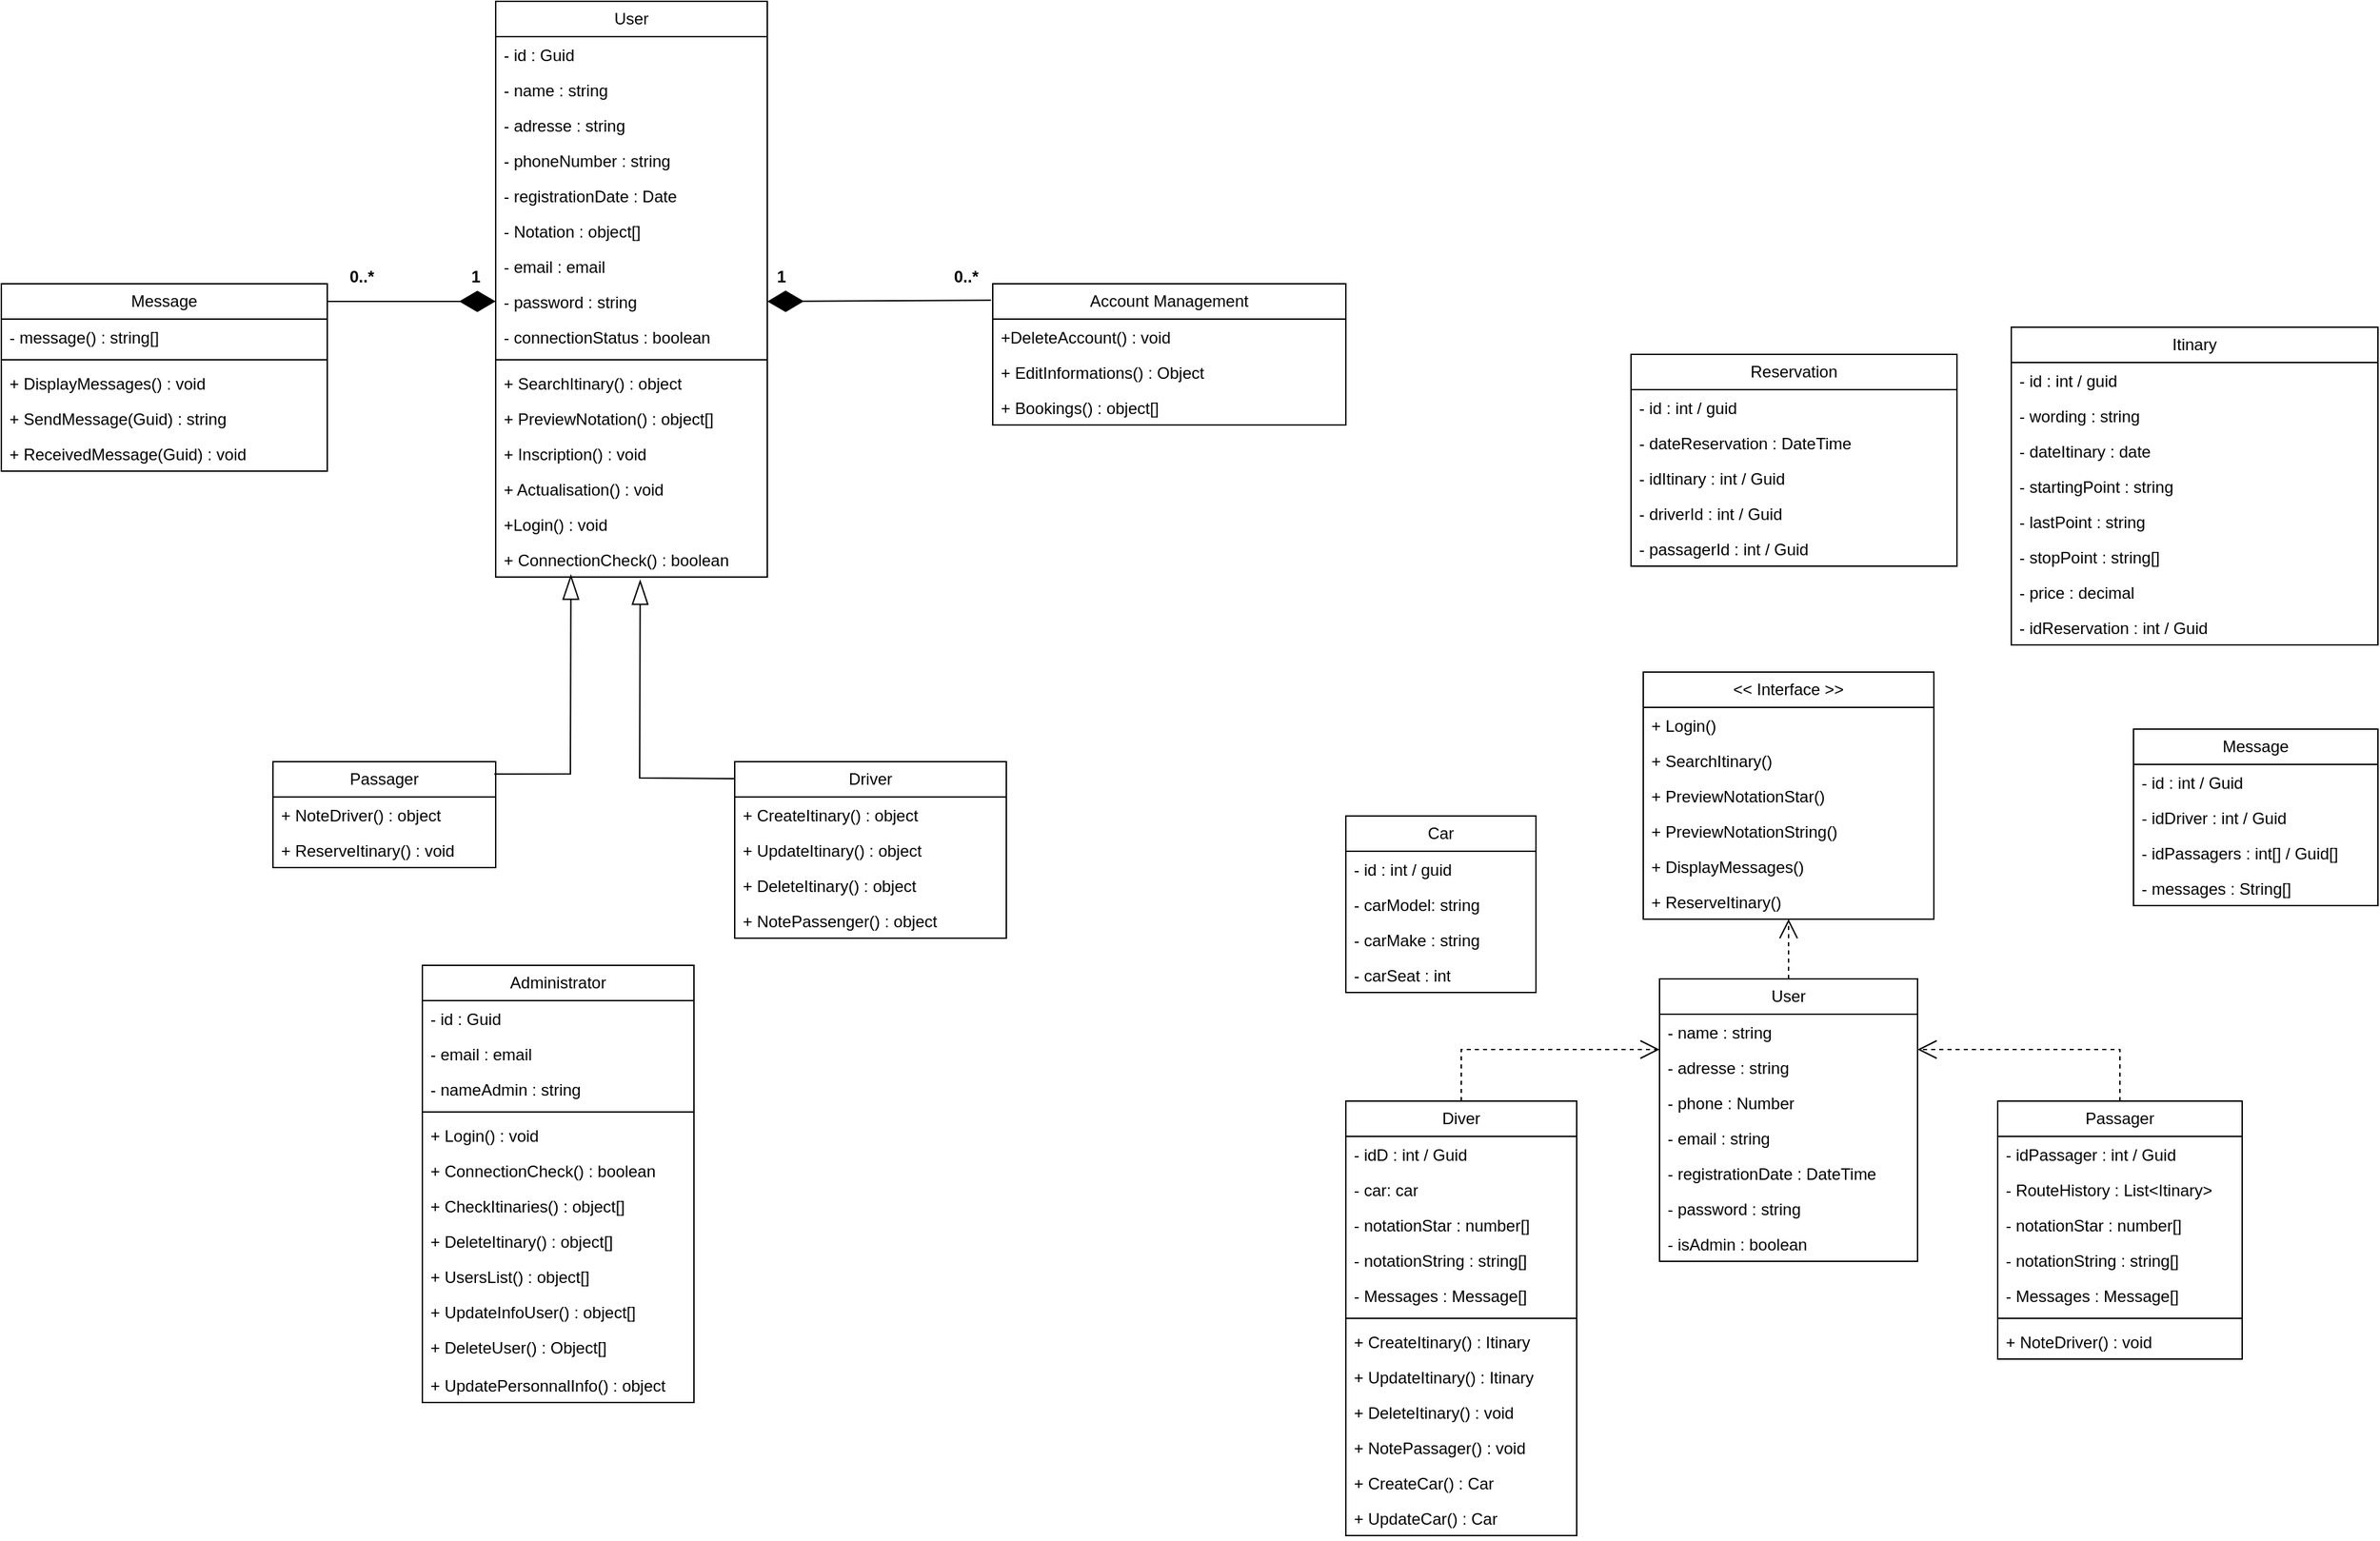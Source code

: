 <mxfile version="26.1.0">
  <diagram name="Page-1" id="EffUQz9Fc1N93kH9wc6N">
    <mxGraphModel dx="1901" dy="687" grid="1" gridSize="10" guides="1" tooltips="1" connect="1" arrows="1" fold="1" page="1" pageScale="1" pageWidth="827" pageHeight="1169" math="0" shadow="0">
      <root>
        <mxCell id="0" />
        <mxCell id="1" parent="0" />
        <mxCell id="DANqb6_CZBiQC35ufu35-1" value="User" style="swimlane;fontStyle=0;childLayout=stackLayout;horizontal=1;startSize=26;fillColor=none;horizontalStack=0;resizeParent=1;resizeParentMax=0;resizeLast=0;collapsible=1;marginBottom=0;whiteSpace=wrap;html=1;" parent="1" vertex="1">
          <mxGeometry x="214" y="100" width="200" height="424" as="geometry" />
        </mxCell>
        <mxCell id="DANqb6_CZBiQC35ufu35-2" value="- id : Guid" style="text;strokeColor=none;fillColor=none;align=left;verticalAlign=top;spacingLeft=4;spacingRight=4;overflow=hidden;rotatable=0;points=[[0,0.5],[1,0.5]];portConstraint=eastwest;whiteSpace=wrap;html=1;" parent="DANqb6_CZBiQC35ufu35-1" vertex="1">
          <mxGeometry y="26" width="200" height="26" as="geometry" />
        </mxCell>
        <mxCell id="DANqb6_CZBiQC35ufu35-19" value="- name : string" style="text;strokeColor=none;fillColor=none;align=left;verticalAlign=top;spacingLeft=4;spacingRight=4;overflow=hidden;rotatable=0;points=[[0,0.5],[1,0.5]];portConstraint=eastwest;whiteSpace=wrap;html=1;" parent="DANqb6_CZBiQC35ufu35-1" vertex="1">
          <mxGeometry y="52" width="200" height="26" as="geometry" />
        </mxCell>
        <mxCell id="DANqb6_CZBiQC35ufu35-31" value="- adresse : string" style="text;strokeColor=none;fillColor=none;align=left;verticalAlign=top;spacingLeft=4;spacingRight=4;overflow=hidden;rotatable=0;points=[[0,0.5],[1,0.5]];portConstraint=eastwest;whiteSpace=wrap;html=1;" parent="DANqb6_CZBiQC35ufu35-1" vertex="1">
          <mxGeometry y="78" width="200" height="26" as="geometry" />
        </mxCell>
        <mxCell id="DANqb6_CZBiQC35ufu35-9" value="- phoneNumber : string" style="text;strokeColor=none;fillColor=none;align=left;verticalAlign=top;spacingLeft=4;spacingRight=4;overflow=hidden;rotatable=0;points=[[0,0.5],[1,0.5]];portConstraint=eastwest;whiteSpace=wrap;html=1;" parent="DANqb6_CZBiQC35ufu35-1" vertex="1">
          <mxGeometry y="104" width="200" height="26" as="geometry" />
        </mxCell>
        <mxCell id="DANqb6_CZBiQC35ufu35-5" value="- registrationDate : Date " style="text;strokeColor=none;fillColor=none;align=left;verticalAlign=top;spacingLeft=4;spacingRight=4;overflow=hidden;rotatable=0;points=[[0,0.5],[1,0.5]];portConstraint=eastwest;whiteSpace=wrap;html=1;" parent="DANqb6_CZBiQC35ufu35-1" vertex="1">
          <mxGeometry y="130" width="200" height="26" as="geometry" />
        </mxCell>
        <mxCell id="DANqb6_CZBiQC35ufu35-36" value="- Notation : object[]" style="text;strokeColor=none;fillColor=none;align=left;verticalAlign=top;spacingLeft=4;spacingRight=4;overflow=hidden;rotatable=0;points=[[0,0.5],[1,0.5]];portConstraint=eastwest;whiteSpace=wrap;html=1;" parent="DANqb6_CZBiQC35ufu35-1" vertex="1">
          <mxGeometry y="156" width="200" height="26" as="geometry" />
        </mxCell>
        <mxCell id="DANqb6_CZBiQC35ufu35-8" value="- email : email" style="text;strokeColor=none;fillColor=none;align=left;verticalAlign=top;spacingLeft=4;spacingRight=4;overflow=hidden;rotatable=0;points=[[0,0.5],[1,0.5]];portConstraint=eastwest;whiteSpace=wrap;html=1;" parent="DANqb6_CZBiQC35ufu35-1" vertex="1">
          <mxGeometry y="182" width="200" height="26" as="geometry" />
        </mxCell>
        <mxCell id="DANqb6_CZBiQC35ufu35-3" value="- password : string" style="text;strokeColor=none;fillColor=none;align=left;verticalAlign=top;spacingLeft=4;spacingRight=4;overflow=hidden;rotatable=0;points=[[0,0.5],[1,0.5]];portConstraint=eastwest;whiteSpace=wrap;html=1;" parent="DANqb6_CZBiQC35ufu35-1" vertex="1">
          <mxGeometry y="208" width="200" height="26" as="geometry" />
        </mxCell>
        <mxCell id="DANqb6_CZBiQC35ufu35-4" value="- connectionStatus : boolean" style="text;strokeColor=none;fillColor=none;align=left;verticalAlign=top;spacingLeft=4;spacingRight=4;overflow=hidden;rotatable=0;points=[[0,0.5],[1,0.5]];portConstraint=eastwest;whiteSpace=wrap;html=1;" parent="DANqb6_CZBiQC35ufu35-1" vertex="1">
          <mxGeometry y="234" width="200" height="26" as="geometry" />
        </mxCell>
        <mxCell id="DANqb6_CZBiQC35ufu35-7" value="" style="line;strokeWidth=1;fillColor=none;align=left;verticalAlign=middle;spacingTop=-1;spacingLeft=3;spacingRight=3;rotatable=0;labelPosition=right;points=[];portConstraint=eastwest;strokeColor=inherit;" parent="DANqb6_CZBiQC35ufu35-1" vertex="1">
          <mxGeometry y="260" width="200" height="8" as="geometry" />
        </mxCell>
        <mxCell id="DANqb6_CZBiQC35ufu35-39" value="+ SearchItinary() : object" style="text;strokeColor=none;fillColor=none;align=left;verticalAlign=top;spacingLeft=4;spacingRight=4;overflow=hidden;rotatable=0;points=[[0,0.5],[1,0.5]];portConstraint=eastwest;whiteSpace=wrap;html=1;" parent="DANqb6_CZBiQC35ufu35-1" vertex="1">
          <mxGeometry y="268" width="200" height="26" as="geometry" />
        </mxCell>
        <mxCell id="DANqb6_CZBiQC35ufu35-38" value="+ PreviewNotation() : object[]" style="text;strokeColor=none;fillColor=none;align=left;verticalAlign=top;spacingLeft=4;spacingRight=4;overflow=hidden;rotatable=0;points=[[0,0.5],[1,0.5]];portConstraint=eastwest;whiteSpace=wrap;html=1;" parent="DANqb6_CZBiQC35ufu35-1" vertex="1">
          <mxGeometry y="294" width="200" height="26" as="geometry" />
        </mxCell>
        <mxCell id="DANqb6_CZBiQC35ufu35-33" value="+ Inscription() : void" style="text;strokeColor=none;fillColor=none;align=left;verticalAlign=top;spacingLeft=4;spacingRight=4;overflow=hidden;rotatable=0;points=[[0,0.5],[1,0.5]];portConstraint=eastwest;whiteSpace=wrap;html=1;" parent="DANqb6_CZBiQC35ufu35-1" vertex="1">
          <mxGeometry y="320" width="200" height="26" as="geometry" />
        </mxCell>
        <mxCell id="DANqb6_CZBiQC35ufu35-34" value="+ Actualisation() : void" style="text;strokeColor=none;fillColor=none;align=left;verticalAlign=top;spacingLeft=4;spacingRight=4;overflow=hidden;rotatable=0;points=[[0,0.5],[1,0.5]];portConstraint=eastwest;whiteSpace=wrap;html=1;" parent="DANqb6_CZBiQC35ufu35-1" vertex="1">
          <mxGeometry y="346" width="200" height="26" as="geometry" />
        </mxCell>
        <mxCell id="DANqb6_CZBiQC35ufu35-32" value="+Login() : void" style="text;strokeColor=none;fillColor=none;align=left;verticalAlign=top;spacingLeft=4;spacingRight=4;overflow=hidden;rotatable=0;points=[[0,0.5],[1,0.5]];portConstraint=eastwest;whiteSpace=wrap;html=1;" parent="DANqb6_CZBiQC35ufu35-1" vertex="1">
          <mxGeometry y="372" width="200" height="26" as="geometry" />
        </mxCell>
        <mxCell id="DANqb6_CZBiQC35ufu35-6" value="+ ConnectionCheck() : boolean" style="text;strokeColor=none;fillColor=none;align=left;verticalAlign=top;spacingLeft=4;spacingRight=4;overflow=hidden;rotatable=0;points=[[0,0.5],[1,0.5]];portConstraint=eastwest;whiteSpace=wrap;html=1;" parent="DANqb6_CZBiQC35ufu35-1" vertex="1">
          <mxGeometry y="398" width="200" height="26" as="geometry" />
        </mxCell>
        <mxCell id="DANqb6_CZBiQC35ufu35-10" value="Administrator" style="swimlane;fontStyle=0;childLayout=stackLayout;horizontal=1;startSize=26;fillColor=none;horizontalStack=0;resizeParent=1;resizeParentMax=0;resizeLast=0;collapsible=1;marginBottom=0;whiteSpace=wrap;html=1;" parent="1" vertex="1">
          <mxGeometry x="160" y="810" width="200" height="322" as="geometry" />
        </mxCell>
        <mxCell id="DANqb6_CZBiQC35ufu35-11" value="- id : Guid" style="text;strokeColor=none;fillColor=none;align=left;verticalAlign=top;spacingLeft=4;spacingRight=4;overflow=hidden;rotatable=0;points=[[0,0.5],[1,0.5]];portConstraint=eastwest;whiteSpace=wrap;html=1;" parent="DANqb6_CZBiQC35ufu35-10" vertex="1">
          <mxGeometry y="26" width="200" height="26" as="geometry" />
        </mxCell>
        <mxCell id="DANqb6_CZBiQC35ufu35-12" value="- email : email" style="text;strokeColor=none;fillColor=none;align=left;verticalAlign=top;spacingLeft=4;spacingRight=4;overflow=hidden;rotatable=0;points=[[0,0.5],[1,0.5]];portConstraint=eastwest;whiteSpace=wrap;html=1;" parent="DANqb6_CZBiQC35ufu35-10" vertex="1">
          <mxGeometry y="52" width="200" height="26" as="geometry" />
        </mxCell>
        <mxCell id="DANqb6_CZBiQC35ufu35-13" value="- nameAdmin : string" style="text;strokeColor=none;fillColor=none;align=left;verticalAlign=top;spacingLeft=4;spacingRight=4;overflow=hidden;rotatable=0;points=[[0,0.5],[1,0.5]];portConstraint=eastwest;whiteSpace=wrap;html=1;" parent="DANqb6_CZBiQC35ufu35-10" vertex="1">
          <mxGeometry y="78" width="200" height="26" as="geometry" />
        </mxCell>
        <mxCell id="DANqb6_CZBiQC35ufu35-17" value="" style="line;strokeWidth=1;fillColor=none;align=left;verticalAlign=middle;spacingTop=-1;spacingLeft=3;spacingRight=3;rotatable=0;labelPosition=right;points=[];portConstraint=eastwest;strokeColor=inherit;" parent="DANqb6_CZBiQC35ufu35-10" vertex="1">
          <mxGeometry y="104" width="200" height="8" as="geometry" />
        </mxCell>
        <mxCell id="DANqb6_CZBiQC35ufu35-58" value="+ Login() : void" style="text;strokeColor=none;fillColor=none;align=left;verticalAlign=top;spacingLeft=4;spacingRight=4;overflow=hidden;rotatable=0;points=[[0,0.5],[1,0.5]];portConstraint=eastwest;whiteSpace=wrap;html=1;" parent="DANqb6_CZBiQC35ufu35-10" vertex="1">
          <mxGeometry y="112" width="200" height="26" as="geometry" />
        </mxCell>
        <mxCell id="DANqb6_CZBiQC35ufu35-18" value="+ ConnectionCheck() : boolean" style="text;strokeColor=none;fillColor=none;align=left;verticalAlign=top;spacingLeft=4;spacingRight=4;overflow=hidden;rotatable=0;points=[[0,0.5],[1,0.5]];portConstraint=eastwest;whiteSpace=wrap;html=1;" parent="DANqb6_CZBiQC35ufu35-10" vertex="1">
          <mxGeometry y="138" width="200" height="26" as="geometry" />
        </mxCell>
        <mxCell id="DANqb6_CZBiQC35ufu35-59" value="+ CheckItinaries() : object[]" style="text;strokeColor=none;fillColor=none;align=left;verticalAlign=top;spacingLeft=4;spacingRight=4;overflow=hidden;rotatable=0;points=[[0,0.5],[1,0.5]];portConstraint=eastwest;whiteSpace=wrap;html=1;" parent="DANqb6_CZBiQC35ufu35-10" vertex="1">
          <mxGeometry y="164" width="200" height="26" as="geometry" />
        </mxCell>
        <mxCell id="DANqb6_CZBiQC35ufu35-64" value="+ DeleteItinary() : object[]" style="text;strokeColor=none;fillColor=none;align=left;verticalAlign=top;spacingLeft=4;spacingRight=4;overflow=hidden;rotatable=0;points=[[0,0.5],[1,0.5]];portConstraint=eastwest;whiteSpace=wrap;html=1;" parent="DANqb6_CZBiQC35ufu35-10" vertex="1">
          <mxGeometry y="190" width="200" height="26" as="geometry" />
        </mxCell>
        <mxCell id="DANqb6_CZBiQC35ufu35-60" value="+ UsersList() : object[]" style="text;strokeColor=none;fillColor=none;align=left;verticalAlign=top;spacingLeft=4;spacingRight=4;overflow=hidden;rotatable=0;points=[[0,0.5],[1,0.5]];portConstraint=eastwest;whiteSpace=wrap;html=1;" parent="DANqb6_CZBiQC35ufu35-10" vertex="1">
          <mxGeometry y="216" width="200" height="26" as="geometry" />
        </mxCell>
        <mxCell id="DANqb6_CZBiQC35ufu35-61" value="+ UpdateInfoUser() : object[]" style="text;strokeColor=none;fillColor=none;align=left;verticalAlign=top;spacingLeft=4;spacingRight=4;overflow=hidden;rotatable=0;points=[[0,0.5],[1,0.5]];portConstraint=eastwest;whiteSpace=wrap;html=1;" parent="DANqb6_CZBiQC35ufu35-10" vertex="1">
          <mxGeometry y="242" width="200" height="26" as="geometry" />
        </mxCell>
        <mxCell id="DANqb6_CZBiQC35ufu35-62" value="+ DeleteUser() : Object[]" style="text;strokeColor=none;fillColor=none;align=left;verticalAlign=top;spacingLeft=4;spacingRight=4;overflow=hidden;rotatable=0;points=[[0,0.5],[1,0.5]];portConstraint=eastwest;whiteSpace=wrap;html=1;" parent="DANqb6_CZBiQC35ufu35-10" vertex="1">
          <mxGeometry y="268" width="200" height="28" as="geometry" />
        </mxCell>
        <mxCell id="DANqb6_CZBiQC35ufu35-63" value="+ UpdatePersonnalInfo() : object" style="text;strokeColor=none;fillColor=none;align=left;verticalAlign=top;spacingLeft=4;spacingRight=4;overflow=hidden;rotatable=0;points=[[0,0.5],[1,0.5]];portConstraint=eastwest;whiteSpace=wrap;html=1;" parent="DANqb6_CZBiQC35ufu35-10" vertex="1">
          <mxGeometry y="296" width="200" height="26" as="geometry" />
        </mxCell>
        <mxCell id="DANqb6_CZBiQC35ufu35-21" value="Passager" style="swimlane;fontStyle=0;childLayout=stackLayout;horizontal=1;startSize=26;fillColor=none;horizontalStack=0;resizeParent=1;resizeParentMax=0;resizeLast=0;collapsible=1;marginBottom=0;whiteSpace=wrap;html=1;" parent="1" vertex="1">
          <mxGeometry x="50" y="660" width="164" height="78" as="geometry" />
        </mxCell>
        <mxCell id="DANqb6_CZBiQC35ufu35-22" value="+ NoteDriver() : object" style="text;strokeColor=none;fillColor=none;align=left;verticalAlign=top;spacingLeft=4;spacingRight=4;overflow=hidden;rotatable=0;points=[[0,0.5],[1,0.5]];portConstraint=eastwest;whiteSpace=wrap;html=1;" parent="DANqb6_CZBiQC35ufu35-21" vertex="1">
          <mxGeometry y="26" width="164" height="26" as="geometry" />
        </mxCell>
        <mxCell id="DANqb6_CZBiQC35ufu35-24" value="+ ReserveItinary() : void" style="text;strokeColor=none;fillColor=none;align=left;verticalAlign=top;spacingLeft=4;spacingRight=4;overflow=hidden;rotatable=0;points=[[0,0.5],[1,0.5]];portConstraint=eastwest;whiteSpace=wrap;html=1;" parent="DANqb6_CZBiQC35ufu35-21" vertex="1">
          <mxGeometry y="52" width="164" height="26" as="geometry" />
        </mxCell>
        <mxCell id="DANqb6_CZBiQC35ufu35-25" value="Driver" style="swimlane;fontStyle=0;childLayout=stackLayout;horizontal=1;startSize=26;fillColor=none;horizontalStack=0;resizeParent=1;resizeParentMax=0;resizeLast=0;collapsible=1;marginBottom=0;whiteSpace=wrap;html=1;" parent="1" vertex="1">
          <mxGeometry x="390" y="660" width="200" height="130" as="geometry" />
        </mxCell>
        <mxCell id="DANqb6_CZBiQC35ufu35-26" value="+ CreateItinary() : object" style="text;strokeColor=none;fillColor=none;align=left;verticalAlign=top;spacingLeft=4;spacingRight=4;overflow=hidden;rotatable=0;points=[[0,0.5],[1,0.5]];portConstraint=eastwest;whiteSpace=wrap;html=1;" parent="DANqb6_CZBiQC35ufu35-25" vertex="1">
          <mxGeometry y="26" width="200" height="26" as="geometry" />
        </mxCell>
        <mxCell id="DANqb6_CZBiQC35ufu35-27" value="+ UpdateItinary() : object" style="text;strokeColor=none;fillColor=none;align=left;verticalAlign=top;spacingLeft=4;spacingRight=4;overflow=hidden;rotatable=0;points=[[0,0.5],[1,0.5]];portConstraint=eastwest;whiteSpace=wrap;html=1;" parent="DANqb6_CZBiQC35ufu35-25" vertex="1">
          <mxGeometry y="52" width="200" height="26" as="geometry" />
        </mxCell>
        <mxCell id="DANqb6_CZBiQC35ufu35-28" value="+ DeleteItinary() : object" style="text;strokeColor=none;fillColor=none;align=left;verticalAlign=top;spacingLeft=4;spacingRight=4;overflow=hidden;rotatable=0;points=[[0,0.5],[1,0.5]];portConstraint=eastwest;whiteSpace=wrap;html=1;" parent="DANqb6_CZBiQC35ufu35-25" vertex="1">
          <mxGeometry y="78" width="200" height="26" as="geometry" />
        </mxCell>
        <mxCell id="DANqb6_CZBiQC35ufu35-35" value="+ NotePassenger() : object" style="text;strokeColor=none;fillColor=none;align=left;verticalAlign=top;spacingLeft=4;spacingRight=4;overflow=hidden;rotatable=0;points=[[0,0.5],[1,0.5]];portConstraint=eastwest;whiteSpace=wrap;html=1;" parent="DANqb6_CZBiQC35ufu35-25" vertex="1">
          <mxGeometry y="104" width="200" height="26" as="geometry" />
        </mxCell>
        <mxCell id="DANqb6_CZBiQC35ufu35-29" value="" style="endArrow=blockThin;endSize=16;endFill=0;html=1;rounded=0;entryX=0.277;entryY=0.932;entryDx=0;entryDy=0;entryPerimeter=0;exitX=0.994;exitY=0.117;exitDx=0;exitDy=0;exitPerimeter=0;" parent="1" source="DANqb6_CZBiQC35ufu35-21" target="DANqb6_CZBiQC35ufu35-6" edge="1">
          <mxGeometry x="0.111" y="-1" width="160" relative="1" as="geometry">
            <mxPoint x="250" y="490" as="sourcePoint" />
            <mxPoint x="340" y="400" as="targetPoint" />
            <Array as="points">
              <mxPoint x="269" y="669" />
            </Array>
            <mxPoint as="offset" />
          </mxGeometry>
        </mxCell>
        <mxCell id="DANqb6_CZBiQC35ufu35-30" value="" style="endArrow=blockThin;endSize=16;endFill=0;html=1;rounded=0;entryX=0.532;entryY=1.079;entryDx=0;entryDy=0;exitX=0;exitY=0.096;exitDx=0;exitDy=0;exitPerimeter=0;entryPerimeter=0;" parent="1" source="DANqb6_CZBiQC35ufu35-25" target="DANqb6_CZBiQC35ufu35-6" edge="1">
          <mxGeometry x="0.111" y="-1" width="160" relative="1" as="geometry">
            <mxPoint x="350" y="460" as="sourcePoint" />
            <mxPoint x="283" y="354" as="targetPoint" />
            <Array as="points">
              <mxPoint x="320" y="672" />
            </Array>
            <mxPoint as="offset" />
          </mxGeometry>
        </mxCell>
        <mxCell id="DANqb6_CZBiQC35ufu35-40" value="Message" style="swimlane;fontStyle=0;childLayout=stackLayout;horizontal=1;startSize=26;fillColor=none;horizontalStack=0;resizeParent=1;resizeParentMax=0;resizeLast=0;collapsible=1;marginBottom=0;whiteSpace=wrap;html=1;" parent="1" vertex="1">
          <mxGeometry x="-150" y="308" width="240" height="138" as="geometry" />
        </mxCell>
        <mxCell id="DANqb6_CZBiQC35ufu35-41" value="- message() : string[]" style="text;strokeColor=none;fillColor=none;align=left;verticalAlign=top;spacingLeft=4;spacingRight=4;overflow=hidden;rotatable=0;points=[[0,0.5],[1,0.5]];portConstraint=eastwest;whiteSpace=wrap;html=1;" parent="DANqb6_CZBiQC35ufu35-40" vertex="1">
          <mxGeometry y="26" width="240" height="26" as="geometry" />
        </mxCell>
        <mxCell id="DANqb6_CZBiQC35ufu35-46" value="" style="line;strokeWidth=1;fillColor=none;align=left;verticalAlign=middle;spacingTop=-1;spacingLeft=3;spacingRight=3;rotatable=0;labelPosition=right;points=[];portConstraint=eastwest;strokeColor=inherit;" parent="DANqb6_CZBiQC35ufu35-40" vertex="1">
          <mxGeometry y="52" width="240" height="8" as="geometry" />
        </mxCell>
        <mxCell id="DANqb6_CZBiQC35ufu35-43" value="+ DisplayMessages() : void" style="text;strokeColor=none;fillColor=none;align=left;verticalAlign=top;spacingLeft=4;spacingRight=4;overflow=hidden;rotatable=0;points=[[0,0.5],[1,0.5]];portConstraint=eastwest;whiteSpace=wrap;html=1;" parent="DANqb6_CZBiQC35ufu35-40" vertex="1">
          <mxGeometry y="60" width="240" height="26" as="geometry" />
        </mxCell>
        <mxCell id="DANqb6_CZBiQC35ufu35-44" value="+ SendMessage(Guid) : string" style="text;strokeColor=none;fillColor=none;align=left;verticalAlign=top;spacingLeft=4;spacingRight=4;overflow=hidden;rotatable=0;points=[[0,0.5],[1,0.5]];portConstraint=eastwest;whiteSpace=wrap;html=1;" parent="DANqb6_CZBiQC35ufu35-40" vertex="1">
          <mxGeometry y="86" width="240" height="26" as="geometry" />
        </mxCell>
        <mxCell id="DANqb6_CZBiQC35ufu35-45" value="+ ReceivedMessage(Guid) : void" style="text;strokeColor=none;fillColor=none;align=left;verticalAlign=top;spacingLeft=4;spacingRight=4;overflow=hidden;rotatable=0;points=[[0,0.5],[1,0.5]];portConstraint=eastwest;whiteSpace=wrap;html=1;" parent="DANqb6_CZBiQC35ufu35-40" vertex="1">
          <mxGeometry y="112" width="240" height="26" as="geometry" />
        </mxCell>
        <mxCell id="DANqb6_CZBiQC35ufu35-47" value="" style="endArrow=diamondThin;endFill=1;endSize=24;html=1;rounded=0;entryX=0;entryY=0.5;entryDx=0;entryDy=0;exitX=1;exitY=0.094;exitDx=0;exitDy=0;exitPerimeter=0;" parent="1" source="DANqb6_CZBiQC35ufu35-40" target="DANqb6_CZBiQC35ufu35-3" edge="1">
          <mxGeometry width="160" relative="1" as="geometry">
            <mxPoint x="91" y="323" as="sourcePoint" />
            <mxPoint x="270" y="400" as="targetPoint" />
          </mxGeometry>
        </mxCell>
        <mxCell id="DANqb6_CZBiQC35ufu35-49" value="Account Management" style="swimlane;fontStyle=0;childLayout=stackLayout;horizontal=1;startSize=26;fillColor=none;horizontalStack=0;resizeParent=1;resizeParentMax=0;resizeLast=0;collapsible=1;marginBottom=0;whiteSpace=wrap;html=1;" parent="1" vertex="1">
          <mxGeometry x="580" y="308" width="260" height="104" as="geometry" />
        </mxCell>
        <mxCell id="DANqb6_CZBiQC35ufu35-50" value="+DeleteAccount() : void " style="text;strokeColor=none;fillColor=none;align=left;verticalAlign=top;spacingLeft=4;spacingRight=4;overflow=hidden;rotatable=0;points=[[0,0.5],[1,0.5]];portConstraint=eastwest;whiteSpace=wrap;html=1;" parent="DANqb6_CZBiQC35ufu35-49" vertex="1">
          <mxGeometry y="26" width="260" height="26" as="geometry" />
        </mxCell>
        <mxCell id="DANqb6_CZBiQC35ufu35-51" value="+ EditInformations() : Object" style="text;strokeColor=none;fillColor=none;align=left;verticalAlign=top;spacingLeft=4;spacingRight=4;overflow=hidden;rotatable=0;points=[[0,0.5],[1,0.5]];portConstraint=eastwest;whiteSpace=wrap;html=1;" parent="DANqb6_CZBiQC35ufu35-49" vertex="1">
          <mxGeometry y="52" width="260" height="26" as="geometry" />
        </mxCell>
        <mxCell id="DANqb6_CZBiQC35ufu35-52" value="+ Bookings() : object[]" style="text;strokeColor=none;fillColor=none;align=left;verticalAlign=top;spacingLeft=4;spacingRight=4;overflow=hidden;rotatable=0;points=[[0,0.5],[1,0.5]];portConstraint=eastwest;whiteSpace=wrap;html=1;" parent="DANqb6_CZBiQC35ufu35-49" vertex="1">
          <mxGeometry y="78" width="260" height="26" as="geometry" />
        </mxCell>
        <mxCell id="DANqb6_CZBiQC35ufu35-53" value="" style="endArrow=diamondThin;endFill=1;endSize=24;html=1;rounded=0;entryX=1;entryY=0.5;entryDx=0;entryDy=0;exitX=-0.005;exitY=0.117;exitDx=0;exitDy=0;exitPerimeter=0;" parent="1" source="DANqb6_CZBiQC35ufu35-49" edge="1">
          <mxGeometry width="160" relative="1" as="geometry">
            <mxPoint x="420" y="398" as="sourcePoint" />
            <mxPoint x="414" y="321" as="targetPoint" />
          </mxGeometry>
        </mxCell>
        <mxCell id="DANqb6_CZBiQC35ufu35-54" value="1" style="text;align=center;fontStyle=1;verticalAlign=middle;spacingLeft=3;spacingRight=3;strokeColor=none;rotatable=0;points=[[0,0.5],[1,0.5]];portConstraint=eastwest;html=1;" parent="1" vertex="1">
          <mxGeometry x="184" y="290" width="30" height="26" as="geometry" />
        </mxCell>
        <mxCell id="DANqb6_CZBiQC35ufu35-55" value="0..*" style="text;align=center;fontStyle=1;verticalAlign=middle;spacingLeft=3;spacingRight=3;strokeColor=none;rotatable=0;points=[[0,0.5],[1,0.5]];portConstraint=eastwest;html=1;" parent="1" vertex="1">
          <mxGeometry x="100" y="290" width="30" height="26" as="geometry" />
        </mxCell>
        <mxCell id="DANqb6_CZBiQC35ufu35-56" value="1" style="text;align=center;fontStyle=1;verticalAlign=middle;spacingLeft=3;spacingRight=3;strokeColor=none;rotatable=0;points=[[0,0.5],[1,0.5]];portConstraint=eastwest;html=1;" parent="1" vertex="1">
          <mxGeometry x="414" y="290" width="20" height="26" as="geometry" />
        </mxCell>
        <mxCell id="DANqb6_CZBiQC35ufu35-57" value="0..*" style="text;align=center;fontStyle=1;verticalAlign=middle;spacingLeft=3;spacingRight=3;strokeColor=none;rotatable=0;points=[[0,0.5],[1,0.5]];portConstraint=eastwest;html=1;" parent="1" vertex="1">
          <mxGeometry x="550" y="290" width="20" height="26" as="geometry" />
        </mxCell>
        <mxCell id="p61IUgUvJJQ18MIoxZPD-1" value="Reservation" style="swimlane;fontStyle=0;childLayout=stackLayout;horizontal=1;startSize=26;fillColor=none;horizontalStack=0;resizeParent=1;resizeParentMax=0;resizeLast=0;collapsible=1;marginBottom=0;whiteSpace=wrap;html=1;" parent="1" vertex="1">
          <mxGeometry x="1050" y="360" width="240" height="156" as="geometry" />
        </mxCell>
        <mxCell id="p61IUgUvJJQ18MIoxZPD-2" value="- id : int / guid" style="text;strokeColor=none;fillColor=none;align=left;verticalAlign=top;spacingLeft=4;spacingRight=4;overflow=hidden;rotatable=0;points=[[0,0.5],[1,0.5]];portConstraint=eastwest;whiteSpace=wrap;html=1;" parent="p61IUgUvJJQ18MIoxZPD-1" vertex="1">
          <mxGeometry y="26" width="240" height="26" as="geometry" />
        </mxCell>
        <mxCell id="p61IUgUvJJQ18MIoxZPD-3" value="- dateReservation : DateTime" style="text;strokeColor=none;fillColor=none;align=left;verticalAlign=top;spacingLeft=4;spacingRight=4;overflow=hidden;rotatable=0;points=[[0,0.5],[1,0.5]];portConstraint=eastwest;whiteSpace=wrap;html=1;" parent="p61IUgUvJJQ18MIoxZPD-1" vertex="1">
          <mxGeometry y="52" width="240" height="26" as="geometry" />
        </mxCell>
        <mxCell id="p61IUgUvJJQ18MIoxZPD-11" value="- idItinary : int / Guid" style="text;strokeColor=none;fillColor=none;align=left;verticalAlign=top;spacingLeft=4;spacingRight=4;overflow=hidden;rotatable=0;points=[[0,0.5],[1,0.5]];portConstraint=eastwest;whiteSpace=wrap;html=1;" parent="p61IUgUvJJQ18MIoxZPD-1" vertex="1">
          <mxGeometry y="78" width="240" height="26" as="geometry" />
        </mxCell>
        <mxCell id="906uB7lIra841mXZyVI_-2" value="- driverId : int / Guid" style="text;strokeColor=none;fillColor=none;align=left;verticalAlign=top;spacingLeft=4;spacingRight=4;overflow=hidden;rotatable=0;points=[[0,0.5],[1,0.5]];portConstraint=eastwest;whiteSpace=wrap;html=1;" parent="p61IUgUvJJQ18MIoxZPD-1" vertex="1">
          <mxGeometry y="104" width="240" height="26" as="geometry" />
        </mxCell>
        <mxCell id="906uB7lIra841mXZyVI_-3" value="- passagerId : int / Guid" style="text;strokeColor=none;fillColor=none;align=left;verticalAlign=top;spacingLeft=4;spacingRight=4;overflow=hidden;rotatable=0;points=[[0,0.5],[1,0.5]];portConstraint=eastwest;whiteSpace=wrap;html=1;" parent="p61IUgUvJJQ18MIoxZPD-1" vertex="1">
          <mxGeometry y="130" width="240" height="26" as="geometry" />
        </mxCell>
        <mxCell id="p61IUgUvJJQ18MIoxZPD-5" value="Itinary" style="swimlane;fontStyle=0;childLayout=stackLayout;horizontal=1;startSize=26;fillColor=none;horizontalStack=0;resizeParent=1;resizeParentMax=0;resizeLast=0;collapsible=1;marginBottom=0;whiteSpace=wrap;html=1;" parent="1" vertex="1">
          <mxGeometry x="1330" y="340" width="270" height="234" as="geometry" />
        </mxCell>
        <mxCell id="p61IUgUvJJQ18MIoxZPD-6" value="- id : int / guid" style="text;strokeColor=none;fillColor=none;align=left;verticalAlign=top;spacingLeft=4;spacingRight=4;overflow=hidden;rotatable=0;points=[[0,0.5],[1,0.5]];portConstraint=eastwest;whiteSpace=wrap;html=1;" parent="p61IUgUvJJQ18MIoxZPD-5" vertex="1">
          <mxGeometry y="26" width="270" height="26" as="geometry" />
        </mxCell>
        <mxCell id="p61IUgUvJJQ18MIoxZPD-7" value="- wording : string" style="text;strokeColor=none;fillColor=none;align=left;verticalAlign=top;spacingLeft=4;spacingRight=4;overflow=hidden;rotatable=0;points=[[0,0.5],[1,0.5]];portConstraint=eastwest;whiteSpace=wrap;html=1;" parent="p61IUgUvJJQ18MIoxZPD-5" vertex="1">
          <mxGeometry y="52" width="270" height="26" as="geometry" />
        </mxCell>
        <mxCell id="H7KpmdlffkCdqxC2eq44-50" value="- dateItinary : date" style="text;strokeColor=none;fillColor=none;align=left;verticalAlign=top;spacingLeft=4;spacingRight=4;overflow=hidden;rotatable=0;points=[[0,0.5],[1,0.5]];portConstraint=eastwest;whiteSpace=wrap;html=1;" vertex="1" parent="p61IUgUvJJQ18MIoxZPD-5">
          <mxGeometry y="78" width="270" height="26" as="geometry" />
        </mxCell>
        <mxCell id="p61IUgUvJJQ18MIoxZPD-8" value="- startingPoint : string" style="text;strokeColor=none;fillColor=none;align=left;verticalAlign=top;spacingLeft=4;spacingRight=4;overflow=hidden;rotatable=0;points=[[0,0.5],[1,0.5]];portConstraint=eastwest;whiteSpace=wrap;html=1;" parent="p61IUgUvJJQ18MIoxZPD-5" vertex="1">
          <mxGeometry y="104" width="270" height="26" as="geometry" />
        </mxCell>
        <mxCell id="p61IUgUvJJQ18MIoxZPD-9" value="- lastPoint : string" style="text;strokeColor=none;fillColor=none;align=left;verticalAlign=top;spacingLeft=4;spacingRight=4;overflow=hidden;rotatable=0;points=[[0,0.5],[1,0.5]];portConstraint=eastwest;whiteSpace=wrap;html=1;" parent="p61IUgUvJJQ18MIoxZPD-5" vertex="1">
          <mxGeometry y="130" width="270" height="26" as="geometry" />
        </mxCell>
        <mxCell id="p61IUgUvJJQ18MIoxZPD-10" value="- stopPoint : string[]" style="text;strokeColor=none;fillColor=none;align=left;verticalAlign=top;spacingLeft=4;spacingRight=4;overflow=hidden;rotatable=0;points=[[0,0.5],[1,0.5]];portConstraint=eastwest;whiteSpace=wrap;html=1;" parent="p61IUgUvJJQ18MIoxZPD-5" vertex="1">
          <mxGeometry y="156" width="270" height="26" as="geometry" />
        </mxCell>
        <mxCell id="H7KpmdlffkCdqxC2eq44-3" value="- price : decimal" style="text;strokeColor=none;fillColor=none;align=left;verticalAlign=top;spacingLeft=4;spacingRight=4;overflow=hidden;rotatable=0;points=[[0,0.5],[1,0.5]];portConstraint=eastwest;whiteSpace=wrap;html=1;" vertex="1" parent="p61IUgUvJJQ18MIoxZPD-5">
          <mxGeometry y="182" width="270" height="26" as="geometry" />
        </mxCell>
        <mxCell id="906uB7lIra841mXZyVI_-4" value="- idReservation : int / Guid" style="text;strokeColor=none;fillColor=none;align=left;verticalAlign=top;spacingLeft=4;spacingRight=4;overflow=hidden;rotatable=0;points=[[0,0.5],[1,0.5]];portConstraint=eastwest;whiteSpace=wrap;html=1;" parent="p61IUgUvJJQ18MIoxZPD-5" vertex="1">
          <mxGeometry y="208" width="270" height="26" as="geometry" />
        </mxCell>
        <mxCell id="p61IUgUvJJQ18MIoxZPD-12" value="Car" style="swimlane;fontStyle=0;childLayout=stackLayout;horizontal=1;startSize=26;fillColor=none;horizontalStack=0;resizeParent=1;resizeParentMax=0;resizeLast=0;collapsible=1;marginBottom=0;whiteSpace=wrap;html=1;" parent="1" vertex="1">
          <mxGeometry x="840" y="700" width="140" height="130" as="geometry" />
        </mxCell>
        <mxCell id="p61IUgUvJJQ18MIoxZPD-16" value="- id : int / guid" style="text;strokeColor=none;fillColor=none;align=left;verticalAlign=top;spacingLeft=4;spacingRight=4;overflow=hidden;rotatable=0;points=[[0,0.5],[1,0.5]];portConstraint=eastwest;whiteSpace=wrap;html=1;" parent="p61IUgUvJJQ18MIoxZPD-12" vertex="1">
          <mxGeometry y="26" width="140" height="26" as="geometry" />
        </mxCell>
        <mxCell id="p61IUgUvJJQ18MIoxZPD-13" value="- carModel: string" style="text;strokeColor=none;fillColor=none;align=left;verticalAlign=top;spacingLeft=4;spacingRight=4;overflow=hidden;rotatable=0;points=[[0,0.5],[1,0.5]];portConstraint=eastwest;whiteSpace=wrap;html=1;" parent="p61IUgUvJJQ18MIoxZPD-12" vertex="1">
          <mxGeometry y="52" width="140" height="26" as="geometry" />
        </mxCell>
        <mxCell id="p61IUgUvJJQ18MIoxZPD-14" value="- carMake : string" style="text;strokeColor=none;fillColor=none;align=left;verticalAlign=top;spacingLeft=4;spacingRight=4;overflow=hidden;rotatable=0;points=[[0,0.5],[1,0.5]];portConstraint=eastwest;whiteSpace=wrap;html=1;" parent="p61IUgUvJJQ18MIoxZPD-12" vertex="1">
          <mxGeometry y="78" width="140" height="26" as="geometry" />
        </mxCell>
        <mxCell id="p61IUgUvJJQ18MIoxZPD-15" value="- carSeat : int" style="text;strokeColor=none;fillColor=none;align=left;verticalAlign=top;spacingLeft=4;spacingRight=4;overflow=hidden;rotatable=0;points=[[0,0.5],[1,0.5]];portConstraint=eastwest;whiteSpace=wrap;html=1;" parent="p61IUgUvJJQ18MIoxZPD-12" vertex="1">
          <mxGeometry y="104" width="140" height="26" as="geometry" />
        </mxCell>
        <mxCell id="H7KpmdlffkCdqxC2eq44-9" value="Diver" style="swimlane;fontStyle=0;childLayout=stackLayout;horizontal=1;startSize=26;fillColor=none;horizontalStack=0;resizeParent=1;resizeParentMax=0;resizeLast=0;collapsible=1;marginBottom=0;whiteSpace=wrap;html=1;" vertex="1" parent="1">
          <mxGeometry x="840" y="910" width="170" height="320" as="geometry" />
        </mxCell>
        <mxCell id="H7KpmdlffkCdqxC2eq44-11" value="- idD : int / Guid" style="text;strokeColor=none;fillColor=none;align=left;verticalAlign=top;spacingLeft=4;spacingRight=4;overflow=hidden;rotatable=0;points=[[0,0.5],[1,0.5]];portConstraint=eastwest;whiteSpace=wrap;html=1;" vertex="1" parent="H7KpmdlffkCdqxC2eq44-9">
          <mxGeometry y="26" width="170" height="26" as="geometry" />
        </mxCell>
        <mxCell id="H7KpmdlffkCdqxC2eq44-28" value="- car: car" style="text;strokeColor=none;fillColor=none;align=left;verticalAlign=top;spacingLeft=4;spacingRight=4;overflow=hidden;rotatable=0;points=[[0,0.5],[1,0.5]];portConstraint=eastwest;whiteSpace=wrap;html=1;" vertex="1" parent="H7KpmdlffkCdqxC2eq44-9">
          <mxGeometry y="52" width="170" height="26" as="geometry" />
        </mxCell>
        <mxCell id="H7KpmdlffkCdqxC2eq44-51" value="- notationStar : number[]" style="text;strokeColor=none;fillColor=none;align=left;verticalAlign=top;spacingLeft=4;spacingRight=4;overflow=hidden;rotatable=0;points=[[0,0.5],[1,0.5]];portConstraint=eastwest;whiteSpace=wrap;html=1;" vertex="1" parent="H7KpmdlffkCdqxC2eq44-9">
          <mxGeometry y="78" width="170" height="26" as="geometry" />
        </mxCell>
        <mxCell id="H7KpmdlffkCdqxC2eq44-53" value="- notationString : string[]" style="text;strokeColor=none;fillColor=none;align=left;verticalAlign=top;spacingLeft=4;spacingRight=4;overflow=hidden;rotatable=0;points=[[0,0.5],[1,0.5]];portConstraint=eastwest;whiteSpace=wrap;html=1;" vertex="1" parent="H7KpmdlffkCdqxC2eq44-9">
          <mxGeometry y="104" width="170" height="26" as="geometry" />
        </mxCell>
        <mxCell id="H7KpmdlffkCdqxC2eq44-57" value="- Messages : Message[]" style="text;strokeColor=none;fillColor=none;align=left;verticalAlign=top;spacingLeft=4;spacingRight=4;overflow=hidden;rotatable=0;points=[[0,0.5],[1,0.5]];portConstraint=eastwest;whiteSpace=wrap;html=1;" vertex="1" parent="H7KpmdlffkCdqxC2eq44-9">
          <mxGeometry y="130" width="170" height="26" as="geometry" />
        </mxCell>
        <mxCell id="H7KpmdlffkCdqxC2eq44-67" value="" style="line;strokeWidth=1;fillColor=none;align=left;verticalAlign=middle;spacingTop=-1;spacingLeft=3;spacingRight=3;rotatable=0;labelPosition=right;points=[];portConstraint=eastwest;strokeColor=inherit;" vertex="1" parent="H7KpmdlffkCdqxC2eq44-9">
          <mxGeometry y="156" width="170" height="8" as="geometry" />
        </mxCell>
        <mxCell id="H7KpmdlffkCdqxC2eq44-68" value="&lt;div&gt;+ CreateItinary() : Itinary&lt;/div&gt;" style="text;strokeColor=none;fillColor=none;align=left;verticalAlign=top;spacingLeft=4;spacingRight=4;overflow=hidden;rotatable=0;points=[[0,0.5],[1,0.5]];portConstraint=eastwest;whiteSpace=wrap;html=1;" vertex="1" parent="H7KpmdlffkCdqxC2eq44-9">
          <mxGeometry y="164" width="170" height="26" as="geometry" />
        </mxCell>
        <mxCell id="H7KpmdlffkCdqxC2eq44-69" value="+ UpdateItinary() : Itinary" style="text;strokeColor=none;fillColor=none;align=left;verticalAlign=top;spacingLeft=4;spacingRight=4;overflow=hidden;rotatable=0;points=[[0,0.5],[1,0.5]];portConstraint=eastwest;whiteSpace=wrap;html=1;" vertex="1" parent="H7KpmdlffkCdqxC2eq44-9">
          <mxGeometry y="190" width="170" height="26" as="geometry" />
        </mxCell>
        <mxCell id="H7KpmdlffkCdqxC2eq44-70" value="+ DeleteItinary() : void" style="text;strokeColor=none;fillColor=none;align=left;verticalAlign=top;spacingLeft=4;spacingRight=4;overflow=hidden;rotatable=0;points=[[0,0.5],[1,0.5]];portConstraint=eastwest;whiteSpace=wrap;html=1;" vertex="1" parent="H7KpmdlffkCdqxC2eq44-9">
          <mxGeometry y="216" width="170" height="26" as="geometry" />
        </mxCell>
        <mxCell id="H7KpmdlffkCdqxC2eq44-71" value="+ NotePassager() : void" style="text;strokeColor=none;fillColor=none;align=left;verticalAlign=top;spacingLeft=4;spacingRight=4;overflow=hidden;rotatable=0;points=[[0,0.5],[1,0.5]];portConstraint=eastwest;whiteSpace=wrap;html=1;" vertex="1" parent="H7KpmdlffkCdqxC2eq44-9">
          <mxGeometry y="242" width="170" height="26" as="geometry" />
        </mxCell>
        <mxCell id="H7KpmdlffkCdqxC2eq44-72" value="+ CreateCar() : Car" style="text;strokeColor=none;fillColor=none;align=left;verticalAlign=top;spacingLeft=4;spacingRight=4;overflow=hidden;rotatable=0;points=[[0,0.5],[1,0.5]];portConstraint=eastwest;whiteSpace=wrap;html=1;" vertex="1" parent="H7KpmdlffkCdqxC2eq44-9">
          <mxGeometry y="268" width="170" height="26" as="geometry" />
        </mxCell>
        <mxCell id="H7KpmdlffkCdqxC2eq44-73" value="+ UpdateCar() : Car" style="text;strokeColor=none;fillColor=none;align=left;verticalAlign=top;spacingLeft=4;spacingRight=4;overflow=hidden;rotatable=0;points=[[0,0.5],[1,0.5]];portConstraint=eastwest;whiteSpace=wrap;html=1;" vertex="1" parent="H7KpmdlffkCdqxC2eq44-9">
          <mxGeometry y="294" width="170" height="26" as="geometry" />
        </mxCell>
        <mxCell id="H7KpmdlffkCdqxC2eq44-16" value="Passager" style="swimlane;fontStyle=0;childLayout=stackLayout;horizontal=1;startSize=26;fillColor=none;horizontalStack=0;resizeParent=1;resizeParentMax=0;resizeLast=0;collapsible=1;marginBottom=0;whiteSpace=wrap;html=1;" vertex="1" parent="1">
          <mxGeometry x="1320" y="910" width="180" height="190" as="geometry" />
        </mxCell>
        <mxCell id="H7KpmdlffkCdqxC2eq44-17" value="- idPassager : int / Guid" style="text;strokeColor=none;fillColor=none;align=left;verticalAlign=top;spacingLeft=4;spacingRight=4;overflow=hidden;rotatable=0;points=[[0,0.5],[1,0.5]];portConstraint=eastwest;whiteSpace=wrap;html=1;" vertex="1" parent="H7KpmdlffkCdqxC2eq44-16">
          <mxGeometry y="26" width="180" height="26" as="geometry" />
        </mxCell>
        <mxCell id="H7KpmdlffkCdqxC2eq44-35" value="- RouteHistory : List&amp;lt;Itinary&amp;gt;" style="text;strokeColor=none;fillColor=none;align=left;verticalAlign=top;spacingLeft=4;spacingRight=4;overflow=hidden;rotatable=0;points=[[0,0.5],[1,0.5]];portConstraint=eastwest;whiteSpace=wrap;html=1;" vertex="1" parent="H7KpmdlffkCdqxC2eq44-16">
          <mxGeometry y="52" width="180" height="26" as="geometry" />
        </mxCell>
        <mxCell id="H7KpmdlffkCdqxC2eq44-52" value="- notationStar : number[]" style="text;strokeColor=none;fillColor=none;align=left;verticalAlign=top;spacingLeft=4;spacingRight=4;overflow=hidden;rotatable=0;points=[[0,0.5],[1,0.5]];portConstraint=eastwest;whiteSpace=wrap;html=1;" vertex="1" parent="H7KpmdlffkCdqxC2eq44-16">
          <mxGeometry y="78" width="180" height="26" as="geometry" />
        </mxCell>
        <mxCell id="H7KpmdlffkCdqxC2eq44-54" value="- notationString : string[]" style="text;strokeColor=none;fillColor=none;align=left;verticalAlign=top;spacingLeft=4;spacingRight=4;overflow=hidden;rotatable=0;points=[[0,0.5],[1,0.5]];portConstraint=eastwest;whiteSpace=wrap;html=1;" vertex="1" parent="H7KpmdlffkCdqxC2eq44-16">
          <mxGeometry y="104" width="180" height="26" as="geometry" />
        </mxCell>
        <mxCell id="H7KpmdlffkCdqxC2eq44-59" value="- Messages : Message[]" style="text;strokeColor=none;fillColor=none;align=left;verticalAlign=top;spacingLeft=4;spacingRight=4;overflow=hidden;rotatable=0;points=[[0,0.5],[1,0.5]];portConstraint=eastwest;whiteSpace=wrap;html=1;" vertex="1" parent="H7KpmdlffkCdqxC2eq44-16">
          <mxGeometry y="130" width="180" height="26" as="geometry" />
        </mxCell>
        <mxCell id="H7KpmdlffkCdqxC2eq44-74" value="" style="line;strokeWidth=1;fillColor=none;align=left;verticalAlign=middle;spacingTop=-1;spacingLeft=3;spacingRight=3;rotatable=0;labelPosition=right;points=[];portConstraint=eastwest;strokeColor=inherit;" vertex="1" parent="H7KpmdlffkCdqxC2eq44-16">
          <mxGeometry y="156" width="180" height="8" as="geometry" />
        </mxCell>
        <mxCell id="H7KpmdlffkCdqxC2eq44-75" value="+ NoteDriver() : void" style="text;strokeColor=none;fillColor=none;align=left;verticalAlign=top;spacingLeft=4;spacingRight=4;overflow=hidden;rotatable=0;points=[[0,0.5],[1,0.5]];portConstraint=eastwest;whiteSpace=wrap;html=1;" vertex="1" parent="H7KpmdlffkCdqxC2eq44-16">
          <mxGeometry y="164" width="180" height="26" as="geometry" />
        </mxCell>
        <mxCell id="H7KpmdlffkCdqxC2eq44-24" value="User" style="swimlane;fontStyle=0;childLayout=stackLayout;horizontal=1;startSize=26;fillColor=none;horizontalStack=0;resizeParent=1;resizeParentMax=0;resizeLast=0;collapsible=1;marginBottom=0;whiteSpace=wrap;html=1;" vertex="1" parent="1">
          <mxGeometry x="1071" y="820" width="190" height="208" as="geometry" />
        </mxCell>
        <mxCell id="H7KpmdlffkCdqxC2eq44-25" value="- name : string" style="text;strokeColor=none;fillColor=none;align=left;verticalAlign=top;spacingLeft=4;spacingRight=4;overflow=hidden;rotatable=0;points=[[0,0.5],[1,0.5]];portConstraint=eastwest;whiteSpace=wrap;html=1;" vertex="1" parent="H7KpmdlffkCdqxC2eq44-24">
          <mxGeometry y="26" width="190" height="26" as="geometry" />
        </mxCell>
        <mxCell id="H7KpmdlffkCdqxC2eq44-26" value="- adresse : string" style="text;strokeColor=none;fillColor=none;align=left;verticalAlign=top;spacingLeft=4;spacingRight=4;overflow=hidden;rotatable=0;points=[[0,0.5],[1,0.5]];portConstraint=eastwest;whiteSpace=wrap;html=1;" vertex="1" parent="H7KpmdlffkCdqxC2eq44-24">
          <mxGeometry y="52" width="190" height="26" as="geometry" />
        </mxCell>
        <mxCell id="H7KpmdlffkCdqxC2eq44-27" value="- phone : Number" style="text;strokeColor=none;fillColor=none;align=left;verticalAlign=top;spacingLeft=4;spacingRight=4;overflow=hidden;rotatable=0;points=[[0,0.5],[1,0.5]];portConstraint=eastwest;whiteSpace=wrap;html=1;" vertex="1" parent="H7KpmdlffkCdqxC2eq44-24">
          <mxGeometry y="78" width="190" height="26" as="geometry" />
        </mxCell>
        <mxCell id="H7KpmdlffkCdqxC2eq44-30" value="- email : string" style="text;strokeColor=none;fillColor=none;align=left;verticalAlign=top;spacingLeft=4;spacingRight=4;overflow=hidden;rotatable=0;points=[[0,0.5],[1,0.5]];portConstraint=eastwest;whiteSpace=wrap;html=1;" vertex="1" parent="H7KpmdlffkCdqxC2eq44-24">
          <mxGeometry y="104" width="190" height="26" as="geometry" />
        </mxCell>
        <mxCell id="H7KpmdlffkCdqxC2eq44-29" value="- registrationDate : DateTime" style="text;strokeColor=none;fillColor=none;align=left;verticalAlign=top;spacingLeft=4;spacingRight=4;overflow=hidden;rotatable=0;points=[[0,0.5],[1,0.5]];portConstraint=eastwest;whiteSpace=wrap;html=1;" vertex="1" parent="H7KpmdlffkCdqxC2eq44-24">
          <mxGeometry y="130" width="190" height="26" as="geometry" />
        </mxCell>
        <mxCell id="H7KpmdlffkCdqxC2eq44-36" value="- password : string" style="text;strokeColor=none;fillColor=none;align=left;verticalAlign=top;spacingLeft=4;spacingRight=4;overflow=hidden;rotatable=0;points=[[0,0.5],[1,0.5]];portConstraint=eastwest;whiteSpace=wrap;html=1;" vertex="1" parent="H7KpmdlffkCdqxC2eq44-24">
          <mxGeometry y="156" width="190" height="26" as="geometry" />
        </mxCell>
        <mxCell id="H7KpmdlffkCdqxC2eq44-37" value="- isAdmin : boolean" style="text;strokeColor=none;fillColor=none;align=left;verticalAlign=top;spacingLeft=4;spacingRight=4;overflow=hidden;rotatable=0;points=[[0,0.5],[1,0.5]];portConstraint=eastwest;whiteSpace=wrap;html=1;" vertex="1" parent="H7KpmdlffkCdqxC2eq44-24">
          <mxGeometry y="182" width="190" height="26" as="geometry" />
        </mxCell>
        <mxCell id="H7KpmdlffkCdqxC2eq44-38" value="&amp;lt;&amp;lt; Interface &amp;gt;&amp;gt;" style="swimlane;fontStyle=0;childLayout=stackLayout;horizontal=1;startSize=26;fillColor=none;horizontalStack=0;resizeParent=1;resizeParentMax=0;resizeLast=0;collapsible=1;marginBottom=0;whiteSpace=wrap;html=1;" vertex="1" parent="1">
          <mxGeometry x="1059" y="594" width="214" height="182" as="geometry" />
        </mxCell>
        <mxCell id="H7KpmdlffkCdqxC2eq44-39" value="+ Login()" style="text;strokeColor=none;fillColor=none;align=left;verticalAlign=top;spacingLeft=4;spacingRight=4;overflow=hidden;rotatable=0;points=[[0,0.5],[1,0.5]];portConstraint=eastwest;whiteSpace=wrap;html=1;" vertex="1" parent="H7KpmdlffkCdqxC2eq44-38">
          <mxGeometry y="26" width="214" height="26" as="geometry" />
        </mxCell>
        <mxCell id="H7KpmdlffkCdqxC2eq44-40" value="+ SearchItinary()" style="text;strokeColor=none;fillColor=none;align=left;verticalAlign=top;spacingLeft=4;spacingRight=4;overflow=hidden;rotatable=0;points=[[0,0.5],[1,0.5]];portConstraint=eastwest;whiteSpace=wrap;html=1;" vertex="1" parent="H7KpmdlffkCdqxC2eq44-38">
          <mxGeometry y="52" width="214" height="26" as="geometry" />
        </mxCell>
        <mxCell id="H7KpmdlffkCdqxC2eq44-55" value="+ PreviewNotationStar()" style="text;strokeColor=none;fillColor=none;align=left;verticalAlign=top;spacingLeft=4;spacingRight=4;overflow=hidden;rotatable=0;points=[[0,0.5],[1,0.5]];portConstraint=eastwest;whiteSpace=wrap;html=1;" vertex="1" parent="H7KpmdlffkCdqxC2eq44-38">
          <mxGeometry y="78" width="214" height="26" as="geometry" />
        </mxCell>
        <mxCell id="H7KpmdlffkCdqxC2eq44-56" value="+ PreviewNotationString()" style="text;strokeColor=none;fillColor=none;align=left;verticalAlign=top;spacingLeft=4;spacingRight=4;overflow=hidden;rotatable=0;points=[[0,0.5],[1,0.5]];portConstraint=eastwest;whiteSpace=wrap;html=1;" vertex="1" parent="H7KpmdlffkCdqxC2eq44-38">
          <mxGeometry y="104" width="214" height="26" as="geometry" />
        </mxCell>
        <mxCell id="H7KpmdlffkCdqxC2eq44-60" value="+ DisplayMessages()" style="text;strokeColor=none;fillColor=none;align=left;verticalAlign=top;spacingLeft=4;spacingRight=4;overflow=hidden;rotatable=0;points=[[0,0.5],[1,0.5]];portConstraint=eastwest;whiteSpace=wrap;html=1;" vertex="1" parent="H7KpmdlffkCdqxC2eq44-38">
          <mxGeometry y="130" width="214" height="26" as="geometry" />
        </mxCell>
        <mxCell id="H7KpmdlffkCdqxC2eq44-76" value="+ ReserveItinary()" style="text;strokeColor=none;fillColor=none;align=left;verticalAlign=top;spacingLeft=4;spacingRight=4;overflow=hidden;rotatable=0;points=[[0,0.5],[1,0.5]];portConstraint=eastwest;whiteSpace=wrap;html=1;" vertex="1" parent="H7KpmdlffkCdqxC2eq44-38">
          <mxGeometry y="156" width="214" height="26" as="geometry" />
        </mxCell>
        <mxCell id="H7KpmdlffkCdqxC2eq44-43" value="" style="endArrow=open;endSize=12;dashed=1;html=1;rounded=0;exitX=0.5;exitY=0;exitDx=0;exitDy=0;entryX=0.5;entryY=1;entryDx=0;entryDy=0;" edge="1" parent="1" source="H7KpmdlffkCdqxC2eq44-24" target="H7KpmdlffkCdqxC2eq44-38">
          <mxGeometry width="160" relative="1" as="geometry">
            <mxPoint x="1410" y="970" as="sourcePoint" />
            <mxPoint x="1570" y="970" as="targetPoint" />
          </mxGeometry>
        </mxCell>
        <mxCell id="H7KpmdlffkCdqxC2eq44-47" value="" style="endArrow=open;endSize=12;dashed=1;html=1;rounded=0;exitX=0.5;exitY=0;exitDx=0;exitDy=0;entryX=1;entryY=0.25;entryDx=0;entryDy=0;" edge="1" parent="1" source="H7KpmdlffkCdqxC2eq44-16" target="H7KpmdlffkCdqxC2eq44-24">
          <mxGeometry width="160" relative="1" as="geometry">
            <mxPoint x="1379.5" y="830" as="sourcePoint" />
            <mxPoint x="1330" y="810" as="targetPoint" />
            <Array as="points">
              <mxPoint x="1410" y="872" />
            </Array>
          </mxGeometry>
        </mxCell>
        <mxCell id="H7KpmdlffkCdqxC2eq44-48" value="" style="endArrow=open;endSize=12;dashed=1;html=1;rounded=0;exitX=0.5;exitY=0;exitDx=0;exitDy=0;entryX=0;entryY=0.25;entryDx=0;entryDy=0;" edge="1" parent="1" source="H7KpmdlffkCdqxC2eq44-9" target="H7KpmdlffkCdqxC2eq44-24">
          <mxGeometry width="160" relative="1" as="geometry">
            <mxPoint x="939.5" y="840" as="sourcePoint" />
            <mxPoint x="939.5" y="718" as="targetPoint" />
            <Array as="points">
              <mxPoint x="925" y="872" />
            </Array>
          </mxGeometry>
        </mxCell>
        <mxCell id="H7KpmdlffkCdqxC2eq44-61" value="Message" style="swimlane;fontStyle=0;childLayout=stackLayout;horizontal=1;startSize=26;fillColor=none;horizontalStack=0;resizeParent=1;resizeParentMax=0;resizeLast=0;collapsible=1;marginBottom=0;whiteSpace=wrap;html=1;" vertex="1" parent="1">
          <mxGeometry x="1420" y="636" width="180" height="130" as="geometry" />
        </mxCell>
        <mxCell id="H7KpmdlffkCdqxC2eq44-62" value="- id : int / Guid" style="text;strokeColor=none;fillColor=none;align=left;verticalAlign=top;spacingLeft=4;spacingRight=4;overflow=hidden;rotatable=0;points=[[0,0.5],[1,0.5]];portConstraint=eastwest;whiteSpace=wrap;html=1;" vertex="1" parent="H7KpmdlffkCdqxC2eq44-61">
          <mxGeometry y="26" width="180" height="26" as="geometry" />
        </mxCell>
        <mxCell id="H7KpmdlffkCdqxC2eq44-63" value="- idDriver : int / Guid" style="text;strokeColor=none;fillColor=none;align=left;verticalAlign=top;spacingLeft=4;spacingRight=4;overflow=hidden;rotatable=0;points=[[0,0.5],[1,0.5]];portConstraint=eastwest;whiteSpace=wrap;html=1;" vertex="1" parent="H7KpmdlffkCdqxC2eq44-61">
          <mxGeometry y="52" width="180" height="26" as="geometry" />
        </mxCell>
        <mxCell id="H7KpmdlffkCdqxC2eq44-64" value="- idPassagers : int[] / Guid[]" style="text;strokeColor=none;fillColor=none;align=left;verticalAlign=top;spacingLeft=4;spacingRight=4;overflow=hidden;rotatable=0;points=[[0,0.5],[1,0.5]];portConstraint=eastwest;whiteSpace=wrap;html=1;" vertex="1" parent="H7KpmdlffkCdqxC2eq44-61">
          <mxGeometry y="78" width="180" height="26" as="geometry" />
        </mxCell>
        <mxCell id="H7KpmdlffkCdqxC2eq44-66" value="- messages : String[]" style="text;strokeColor=none;fillColor=none;align=left;verticalAlign=top;spacingLeft=4;spacingRight=4;overflow=hidden;rotatable=0;points=[[0,0.5],[1,0.5]];portConstraint=eastwest;whiteSpace=wrap;html=1;" vertex="1" parent="H7KpmdlffkCdqxC2eq44-61">
          <mxGeometry y="104" width="180" height="26" as="geometry" />
        </mxCell>
      </root>
    </mxGraphModel>
  </diagram>
</mxfile>
